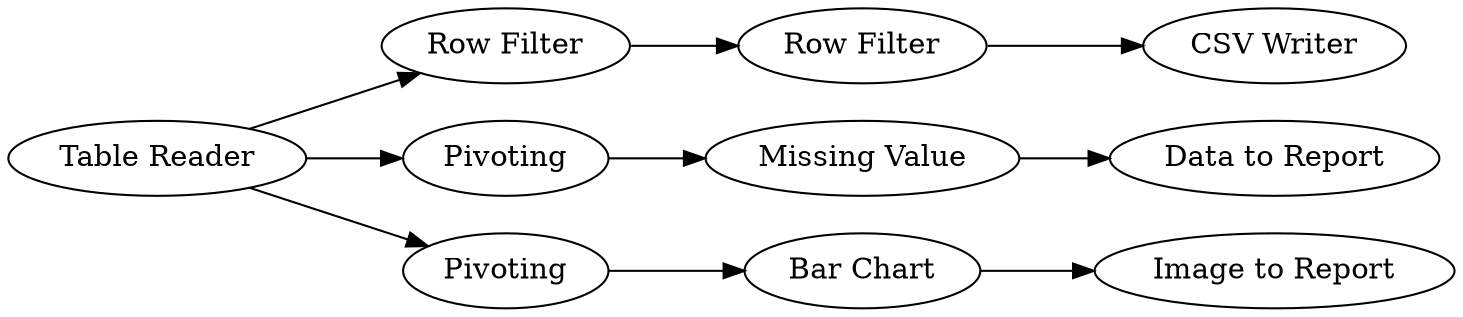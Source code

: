 digraph {
	10 [label="Row Filter"]
	11 [label="Row Filter"]
	13 [label=Pivoting]
	14 [label="Missing Value"]
	15 [label="Bar Chart"]
	16 [label=Pivoting]
	17 [label="Data to Report"]
	18 [label="Image to Report"]
	19 [label="CSV Writer"]
	20 [label="Table Reader"]
	10 -> 11
	11 -> 19
	13 -> 14
	14 -> 17
	15 -> 18
	16 -> 15
	20 -> 16
	20 -> 13
	20 -> 10
	rankdir=LR
}

